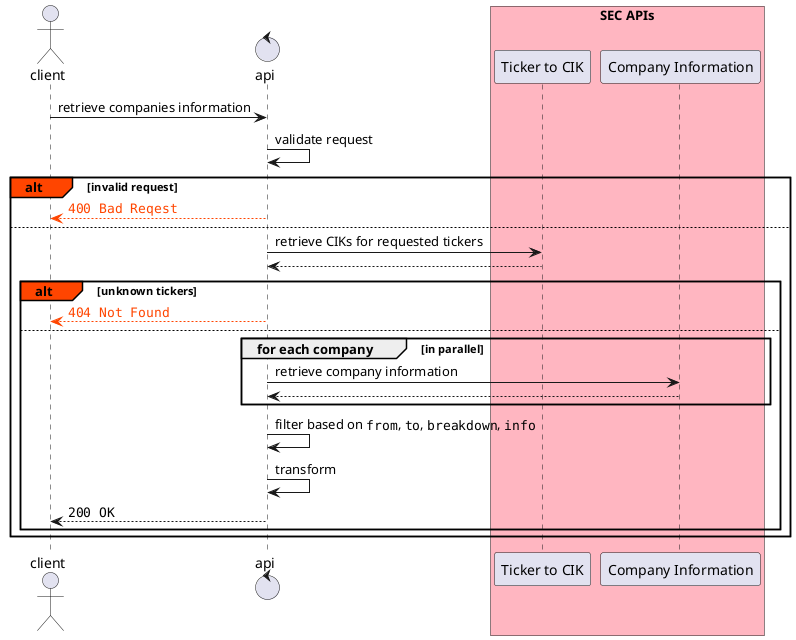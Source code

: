 @startuml

actor client
control api

box "SEC APIs" #LightPink
    participant "Ticker to CIK" as tickerAPI
    participant "Company Information" as companyAPI
end box

client -> api: retrieve companies information

api -> api: validate request

alt#OrangeRed invalid request
    client <-[#OrangeRed]- api: <font color=OrangeRed>""400 Bad Reqest""</font>
else

    api -> tickerAPI: retrieve CIKs for requested tickers
    api <-- tickerAPI

    alt#OrangeRed unknown tickers
        client <-[#OrangeRed]- api: <font color=OrangeRed>""404 Not Found""</font>
    else

        group for each company [in parallel]
            api -> companyAPI: retrieve company information
            api <-- companyAPI
        end

        api -> api: filter based on ""from"", ""to"", ""breakdown"", ""info""
        api -> api: transform

        client <-- api: ""200 OK""

    end

end
@enduml